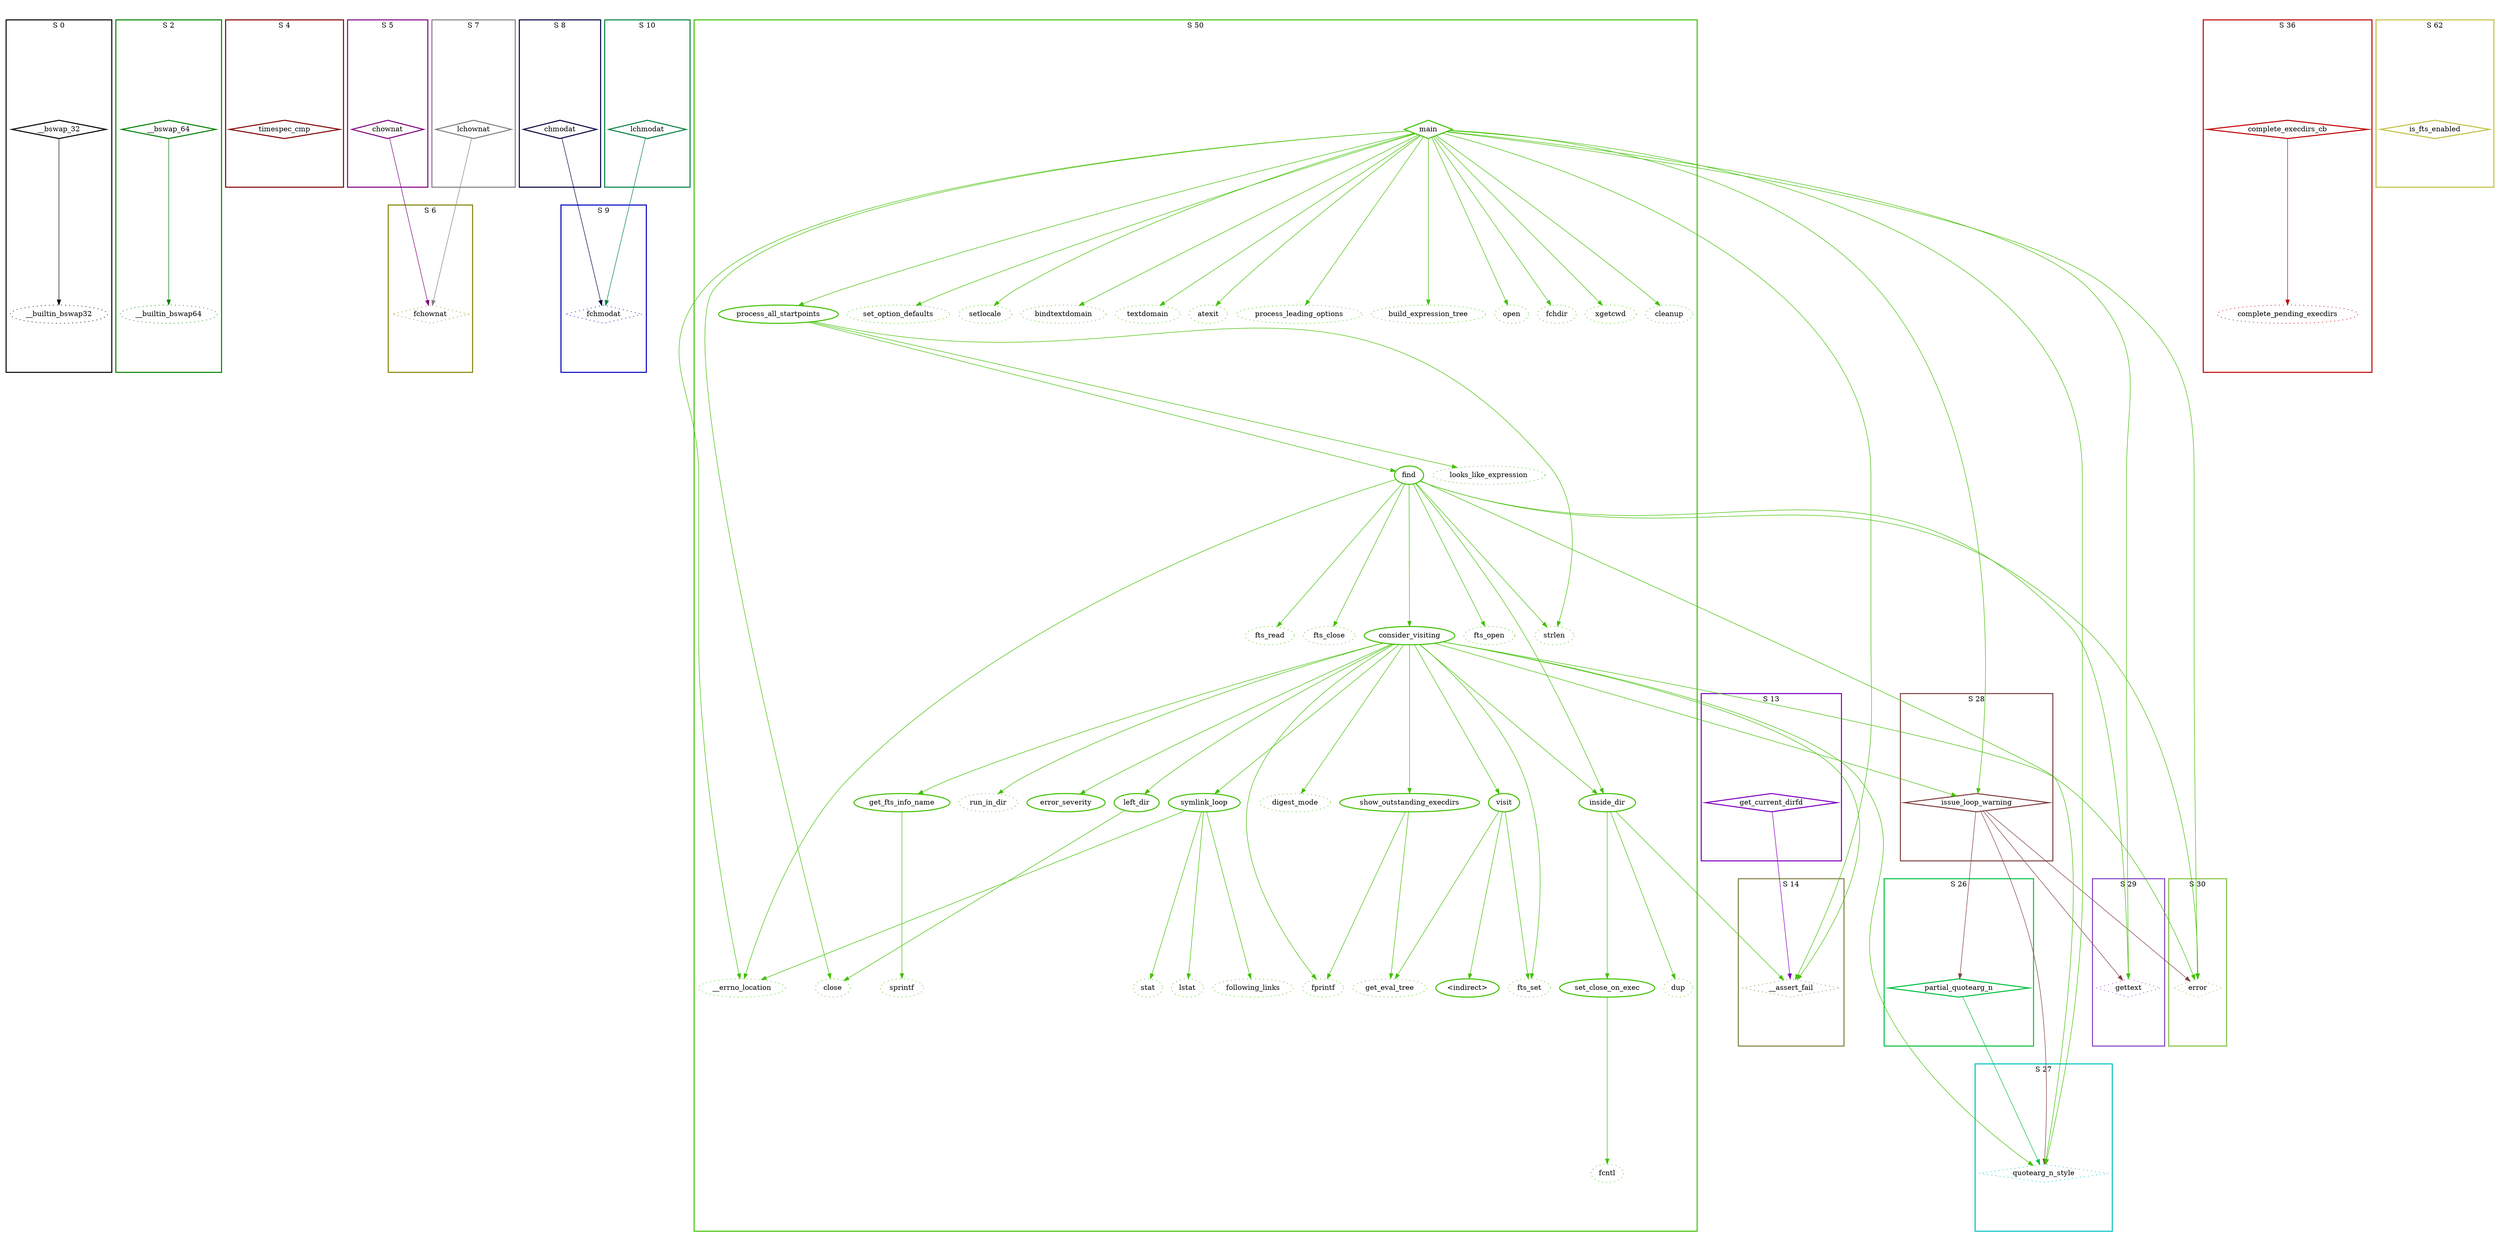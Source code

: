 digraph G {
  ratio=0.500000;
  "UV __bswap_32 (0)" [shape=diamond, label="__bswap_32", color="#000000",
                       style=bold];
  "UV __builtin_bswap32 (1)" [label="__builtin_bswap32", color="#000000",
                              style=dotted];
  "UV __bswap_64 (2)" [shape=diamond, label="__bswap_64", color="#008000",
                       style=bold];
  "UV __builtin_bswap64 (3)" [label="__builtin_bswap64", color="#008000",
                              style=dotted];
  "UV timespec_cmp (4)" [shape=diamond, label="timespec_cmp",
                         color="#800000", style=bold];
  "UV chownat (5)" [shape=diamond, label="chownat", color="#800080",
                    style=bold];
  "UV fchownat (6)" [shape=diamond, label="fchownat", color="#808000",
                     style=dotted];
  "UV lchownat (7)" [shape=diamond, label="lchownat", color="#808080",
                     style=bold];
  "UV chmodat (8)" [shape=diamond, label="chmodat", color="#000040",
                    style=bold];
  "UV fchmodat (9)" [shape=diamond, label="fchmodat", color="#0000C0",
                     style=dotted];
  "UV lchmodat (10)" [shape=diamond, label="lchmodat", color="#008040",
                      style=bold];
  "UV set_close_on_exec (11)" [label="set_close_on_exec", color="#40C000",
                               style=bold];
  "UV fcntl (12)" [label="fcntl", color="#40C000", style=dotted];
  "UV get_current_dirfd (13)" [shape=diamond, label="get_current_dirfd",
                               color="#8000C0", style=bold];
  "UV __assert_fail (14)" [shape=diamond, label="__assert_fail",
                           color="#808040", style=dotted];
  "UV left_dir (15)" [label="left_dir", color="#40C000", style=bold];
  "UV close (16)" [label="close", color="#40C000", style=dotted];
  "UV inside_dir (17)" [label="inside_dir", color="#40C000", style=bold];
  "UV dup (18)" [label="dup", color="#40C000", style=dotted];
  "UV error_severity (19)" [label="error_severity", color="#40C000",
                            style=bold];
  "UV get_fts_info_name (20)" [label="get_fts_info_name", color="#40C000",
                               style=bold];
  "UV sprintf (21)" [label="sprintf", color="#40C000", style=dotted];
  "UV visit (22)" [label="visit", color="#40C000", style=bold];
  "UV get_eval_tree (23)" [label="get_eval_tree", color="#40C000",
                           style=dotted];
  "UV <indirect> (24)" [label="<indirect>", color="#40C000", style=bold];
  "UV fts_set (25)" [label="fts_set", color="#40C000", style=dotted];
  "UV partial_quotearg_n (26)" [shape=diamond, label="partial_quotearg_n",
                                color="#00C040", style=bold];
  "UV quotearg_n_style (27)" [shape=diamond, label="quotearg_n_style",
                              color="#00C0C0", style=dotted];
  "UV issue_loop_warning (28)" [shape=diamond, label="issue_loop_warning",
                                color="#804040", style=bold];
  "UV gettext (29)" [shape=diamond, label="gettext", color="#8040C0",
                     style=dotted];
  "UV error (30)" [shape=diamond, label="error", color="#80C040",
                   style=dotted];
  "UV symlink_loop (31)" [label="symlink_loop", color="#40C000", style=bold];
  "UV following_links (32)" [label="following_links", color="#40C000",
                             style=dotted];
  "UV stat (33)" [label="stat", color="#40C000", style=dotted];
  "UV lstat (34)" [label="lstat", color="#40C000", style=dotted];
  "UV __errno_location (35)" [label="__errno_location", color="#40C000",
                              style=dotted];
  "UV complete_execdirs_cb (36)" [shape=diamond,
                                  label="complete_execdirs_cb",
                                  color="#C00000", style=bold];
  "UV complete_pending_execdirs (37)" [label="complete_pending_execdirs",
                                       color="#C00000", style=dotted];
  "UV show_outstanding_execdirs (38)" [label="show_outstanding_execdirs",
                                       color="#40C000", style=bold];
  "UV fprintf (39)" [label="fprintf", color="#40C000", style=dotted];
  "UV consider_visiting (40)" [label="consider_visiting", color="#40C000",
                               style=bold];
  "UV digest_mode (41)" [label="digest_mode", color="#40C000", style=dotted];
  "UV run_in_dir (42)" [label="run_in_dir", color="#40C000", style=dotted];
  "UV find (43)" [label="find", color="#40C000", style=bold];
  "UV strlen (44)" [label="strlen", color="#40C000", style=dotted];
  "UV fts_open (45)" [label="fts_open", color="#40C000", style=dotted];
  "UV fts_read (46)" [label="fts_read", color="#40C000", style=dotted];
  "UV fts_close (47)" [label="fts_close", color="#40C000", style=dotted];
  "UV process_all_startpoints (48)" [label="process_all_startpoints",
                                     color="#40C000", style=bold];
  "UV looks_like_expression (49)" [label="looks_like_expression",
                                   color="#40C000", style=dotted];
  "UV main (50)" [shape=diamond, label="main", color="#40C000", style=bold];
  "UV set_option_defaults (51)" [label="set_option_defaults",
                                 color="#40C000", style=dotted];
  "UV setlocale (52)" [label="setlocale", color="#40C000", style=dotted];
  "UV bindtextdomain (53)" [label="bindtextdomain", color="#40C000",
                            style=dotted];
  "UV textdomain (54)" [label="textdomain", color="#40C000", style=dotted];
  "UV atexit (55)" [label="atexit", color="#40C000", style=dotted];
  "UV process_leading_options (56)" [label="process_leading_options",
                                     color="#40C000", style=dotted];
  "UV build_expression_tree (57)" [label="build_expression_tree",
                                   color="#40C000", style=dotted];
  "UV open (58)" [label="open", color="#40C000", style=dotted];
  "UV fchdir (59)" [label="fchdir", color="#40C000", style=dotted];
  "UV xgetcwd (60)" [label="xgetcwd", color="#40C000", style=dotted];
  "UV cleanup (61)" [label="cleanup", color="#40C000", style=dotted];
  "UV is_fts_enabled (62)" [shape=diamond, label="is_fts_enabled",
                            color="#C0C040", style=bold];
  
  subgraph cluster_27 { label="S 27";
    color="#00C0C0";
    style=bold;
    "UV quotearg_n_style (27)"; };
  subgraph cluster_28 { label="S 28";
    color="#804040";
    style=bold;
    "UV issue_loop_warning (28)"; };
  subgraph cluster_29 { label="S 29";
    color="#8040C0";
    style=bold;
    "UV gettext (29)"; };
  subgraph cluster_36 { label="S 36";
    color="#C00000";
    style=bold;
    "UV complete_pending_execdirs (37)";"UV complete_execdirs_cb (36)"; };
  subgraph cluster_0 { label="S 0";
    color="#000000";
    style=bold;
    "UV __builtin_bswap32 (1)";"UV __bswap_32 (0)"; };
  subgraph cluster_10 { label="S 10";
    color="#008040";
    style=bold;
    "UV lchmodat (10)"; };
  subgraph cluster_50 { label="S 50";
    color="#40C000";
    style=bold;
    "UV cleanup (61)";"UV xgetcwd (60)";"UV fchdir (59)";"UV open (58)";"UV build_expression_tree (57)";"UV process_leading_options (56)";"UV atexit (55)";"UV textdomain (54)";"UV bindtextdomain (53)";"UV setlocale (52)";"UV set_option_defaults (51)";"UV main (50)";"UV looks_like_expression (49)";"UV process_all_startpoints (48)";"UV fts_close (47)";"UV fts_read (46)";"UV fts_open (45)";"UV strlen (44)";"UV find (43)";"UV run_in_dir (42)";"UV digest_mode (41)";"UV consider_visiting (40)";"UV fprintf (39)";"UV show_outstanding_execdirs (38)";"UV __errno_location (35)";"UV lstat (34)";"UV stat (33)";"UV following_links (32)";"UV symlink_loop (31)";"UV fts_set (25)";"UV <indirect> (24)";"UV get_eval_tree (23)";"UV visit (22)";"UV sprintf (21)";"UV get_fts_info_name (20)";"UV error_severity (19)";"UV dup (18)";"UV inside_dir (17)";"UV close (16)";"UV left_dir (15)";"UV fcntl (12)";"UV set_close_on_exec (11)"; };
  subgraph cluster_2 { label="S 2";
    color="#008000";
    style=bold;
    "UV __builtin_bswap64 (3)";"UV __bswap_64 (2)"; };
  subgraph cluster_4 { label="S 4";
    color="#800000";
    style=bold;
    "UV timespec_cmp (4)"; };
  subgraph cluster_13 { label="S 13";
    color="#8000C0";
    style=bold;
    "UV get_current_dirfd (13)"; };
  subgraph cluster_5 { label="S 5";
    color="#800080";
    style=bold;
    "UV chownat (5)"; };
  subgraph cluster_14 { label="S 14";
    color="#808040";
    style=bold;
    "UV __assert_fail (14)"; };
  subgraph cluster_6 { label="S 6";
    color="#808000";
    style=bold;
    "UV fchownat (6)"; };
  subgraph cluster_7 { label="S 7";
    color="#808080";
    style=bold;
    "UV lchownat (7)"; };
  subgraph cluster_62 { label="S 62";
    color="#C0C040";
    style=bold;
    "UV is_fts_enabled (62)"; };
  subgraph cluster_8 { label="S 8";
    color="#000040";
    style=bold;
    "UV chmodat (8)"; };
  subgraph cluster_30 { label="S 30";
    color="#80C040";
    style=bold;
    "UV error (30)"; };
  subgraph cluster_9 { label="S 9";
    color="#0000C0";
    style=bold;
    "UV fchmodat (9)"; };
  subgraph cluster_26 { label="S 26";
    color="#00C040";
    style=bold;
    "UV partial_quotearg_n (26)"; };
  
  "UV __bswap_32 (0)" -> "UV __builtin_bswap32 (1)" [color="#000000"];
  "UV __bswap_64 (2)" -> "UV __builtin_bswap64 (3)" [color="#008000"];
  "UV chownat (5)" -> "UV fchownat (6)" [color="#800080"];
  "UV lchownat (7)" -> "UV fchownat (6)" [color="#808080"];
  "UV chmodat (8)" -> "UV fchmodat (9)" [color="#000040"];
  "UV lchmodat (10)" -> "UV fchmodat (9)" [color="#008040"];
  "UV set_close_on_exec (11)" -> "UV fcntl (12)" [color="#40C000"];
  "UV get_current_dirfd (13)" -> "UV __assert_fail (14)" [color="#8000C0"];
  "UV left_dir (15)" -> "UV close (16)" [color="#40C000"];
  "UV inside_dir (17)" -> "UV set_close_on_exec (11)" [color="#40C000"];
  "UV inside_dir (17)" -> "UV __assert_fail (14)" [color="#40C000"];
  "UV inside_dir (17)" -> "UV dup (18)" [color="#40C000"];
  "UV get_fts_info_name (20)" -> "UV sprintf (21)" [color="#40C000"];
  "UV visit (22)" -> "UV get_eval_tree (23)" [color="#40C000"];
  "UV visit (22)" -> "UV <indirect> (24)" [color="#40C000"];
  "UV visit (22)" -> "UV fts_set (25)" [color="#40C000"];
  "UV partial_quotearg_n (26)" -> "UV quotearg_n_style (27)" [color="#00C040"];
  "UV issue_loop_warning (28)" -> "UV partial_quotearg_n (26)" [color="#804040"];
  "UV issue_loop_warning (28)" -> "UV quotearg_n_style (27)" [color="#804040"];
  "UV issue_loop_warning (28)" -> "UV gettext (29)" [color="#804040"];
  "UV issue_loop_warning (28)" -> "UV error (30)" [color="#804040"];
  "UV symlink_loop (31)" -> "UV following_links (32)" [color="#40C000"];
  "UV symlink_loop (31)" -> "UV stat (33)" [color="#40C000"];
  "UV symlink_loop (31)" -> "UV lstat (34)" [color="#40C000"];
  "UV symlink_loop (31)" -> "UV __errno_location (35)" [color="#40C000"];
  "UV complete_execdirs_cb (36)" -> "UV complete_pending_execdirs (37)" [
  color="#C00000"];
  "UV show_outstanding_execdirs (38)" -> "UV get_eval_tree (23)" [color="#40C000"];
  "UV show_outstanding_execdirs (38)" -> "UV fprintf (39)" [color="#40C000"];
  "UV consider_visiting (40)" -> "UV __assert_fail (14)" [color="#40C000"];
  "UV consider_visiting (40)" -> "UV left_dir (15)" [color="#40C000"];
  "UV consider_visiting (40)" -> "UV inside_dir (17)" [color="#40C000"];
  "UV consider_visiting (40)" -> "UV error_severity (19)" [color="#40C000"];
  "UV consider_visiting (40)" -> "UV get_fts_info_name (20)" [color="#40C000"];
  "UV consider_visiting (40)" -> "UV visit (22)" [color="#40C000"];
  "UV consider_visiting (40)" -> "UV fts_set (25)" [color="#40C000"];
  "UV consider_visiting (40)" -> "UV quotearg_n_style (27)" [color="#40C000"];
  "UV consider_visiting (40)" -> "UV issue_loop_warning (28)" [color="#40C000"];
  "UV consider_visiting (40)" -> "UV error (30)" [color="#40C000"];
  "UV consider_visiting (40)" -> "UV symlink_loop (31)" [color="#40C000"];
  "UV consider_visiting (40)" -> "UV show_outstanding_execdirs (38)" [
  color="#40C000"];
  "UV consider_visiting (40)" -> "UV fprintf (39)" [color="#40C000"];
  "UV consider_visiting (40)" -> "UV digest_mode (41)" [color="#40C000"];
  "UV consider_visiting (40)" -> "UV run_in_dir (42)" [color="#40C000"];
  "UV find (43)" -> "UV inside_dir (17)" [color="#40C000"];
  "UV find (43)" -> "UV quotearg_n_style (27)" [color="#40C000"];
  "UV find (43)" -> "UV gettext (29)" [color="#40C000"];
  "UV find (43)" -> "UV error (30)" [color="#40C000"];
  "UV find (43)" -> "UV __errno_location (35)" [color="#40C000"];
  "UV find (43)" -> "UV consider_visiting (40)" [color="#40C000"];
  "UV find (43)" -> "UV strlen (44)" [color="#40C000"];
  "UV find (43)" -> "UV fts_open (45)" [color="#40C000"];
  "UV find (43)" -> "UV fts_read (46)" [color="#40C000"];
  "UV find (43)" -> "UV fts_close (47)" [color="#40C000"];
  "UV process_all_startpoints (48)" -> "UV find (43)" [color="#40C000"];
  "UV process_all_startpoints (48)" -> "UV strlen (44)" [color="#40C000"];
  "UV process_all_startpoints (48)" -> "UV looks_like_expression (49)" [
  color="#40C000"];
  "UV main (50)" -> "UV __assert_fail (14)" [color="#40C000"];
  "UV main (50)" -> "UV close (16)" [color="#40C000"];
  "UV main (50)" -> "UV quotearg_n_style (27)" [color="#40C000"];
  "UV main (50)" -> "UV issue_loop_warning (28)" [color="#40C000"];
  "UV main (50)" -> "UV gettext (29)" [color="#40C000"];
  "UV main (50)" -> "UV error (30)" [color="#40C000"];
  "UV main (50)" -> "UV __errno_location (35)" [color="#40C000"];
  "UV main (50)" -> "UV process_all_startpoints (48)" [color="#40C000"];
  "UV main (50)" -> "UV set_option_defaults (51)" [color="#40C000"];
  "UV main (50)" -> "UV setlocale (52)" [color="#40C000"];
  "UV main (50)" -> "UV bindtextdomain (53)" [color="#40C000"];
  "UV main (50)" -> "UV textdomain (54)" [color="#40C000"];
  "UV main (50)" -> "UV atexit (55)" [color="#40C000"];
  "UV main (50)" -> "UV process_leading_options (56)" [color="#40C000"];
  "UV main (50)" -> "UV build_expression_tree (57)" [color="#40C000"];
  "UV main (50)" -> "UV open (58)" [color="#40C000"];
  "UV main (50)" -> "UV fchdir (59)" [color="#40C000"];
  "UV main (50)" -> "UV xgetcwd (60)" [color="#40C000"];
  "UV main (50)" -> "UV cleanup (61)" [color="#40C000"];
  
  }